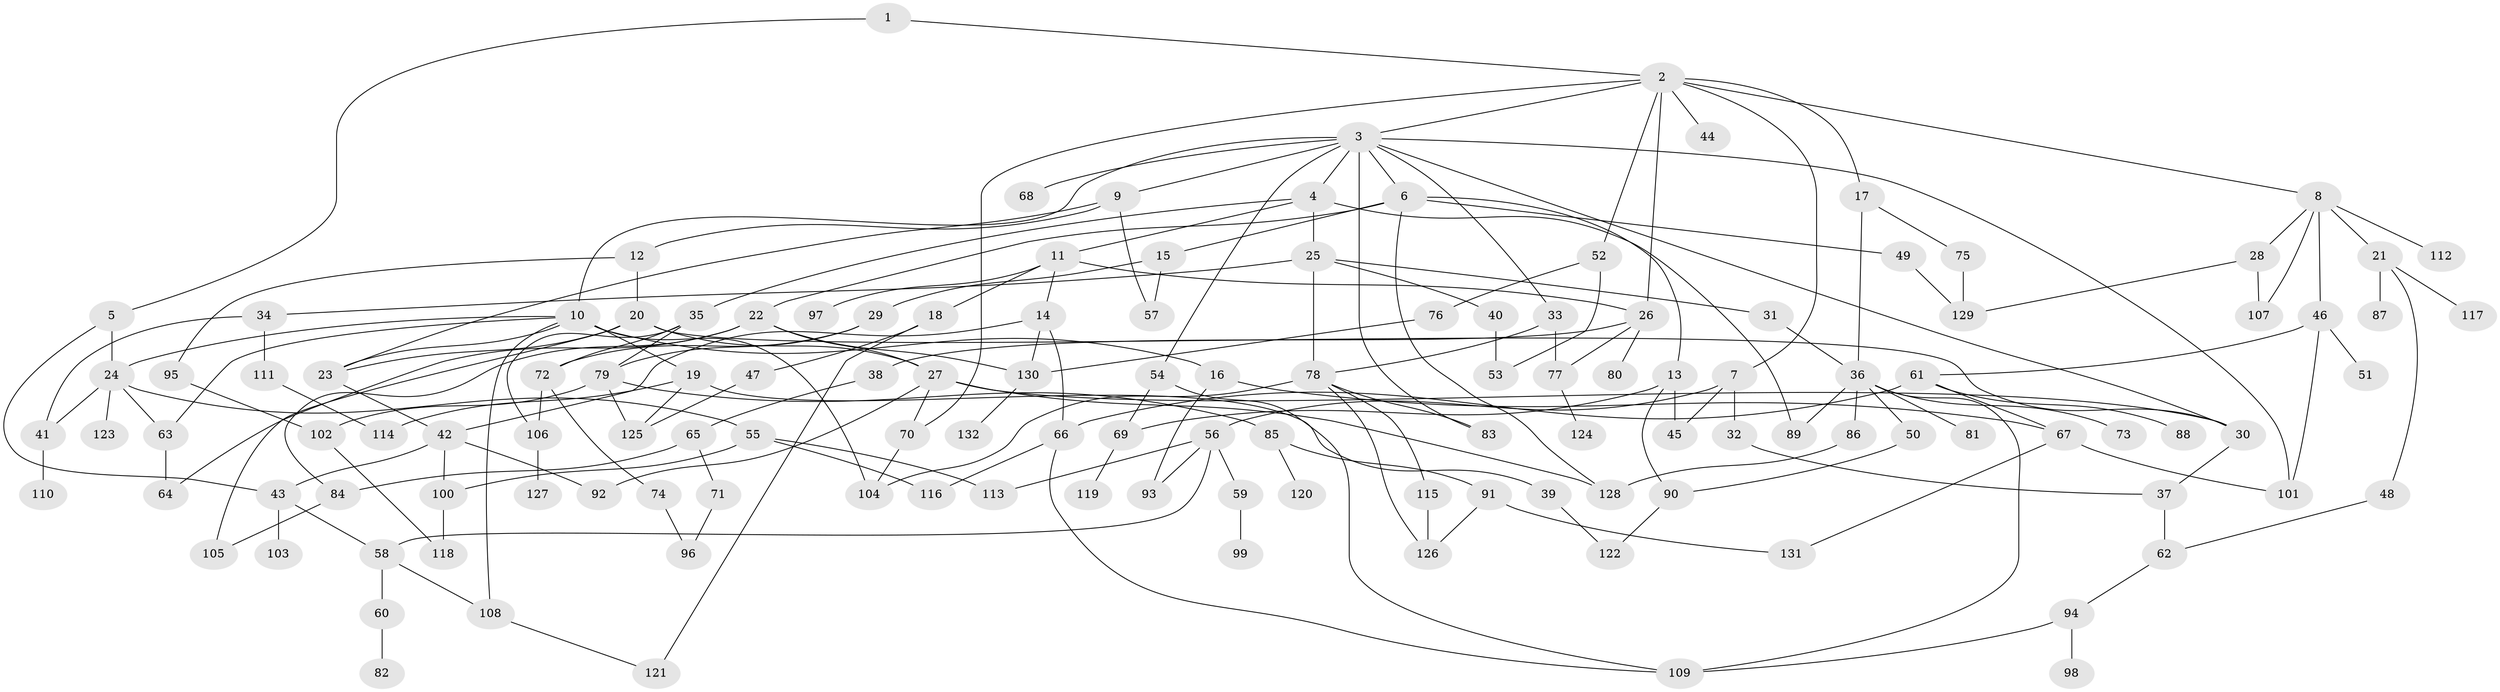 // coarse degree distribution, {2: 0.2247191011235955, 8: 0.033707865168539325, 11: 0.011235955056179775, 5: 0.0898876404494382, 6: 0.056179775280898875, 4: 0.0898876404494382, 10: 0.011235955056179775, 3: 0.23595505617977527, 7: 0.0449438202247191, 1: 0.20224719101123595}
// Generated by graph-tools (version 1.1) at 2025/41/03/06/25 10:41:25]
// undirected, 132 vertices, 195 edges
graph export_dot {
graph [start="1"]
  node [color=gray90,style=filled];
  1;
  2;
  3;
  4;
  5;
  6;
  7;
  8;
  9;
  10;
  11;
  12;
  13;
  14;
  15;
  16;
  17;
  18;
  19;
  20;
  21;
  22;
  23;
  24;
  25;
  26;
  27;
  28;
  29;
  30;
  31;
  32;
  33;
  34;
  35;
  36;
  37;
  38;
  39;
  40;
  41;
  42;
  43;
  44;
  45;
  46;
  47;
  48;
  49;
  50;
  51;
  52;
  53;
  54;
  55;
  56;
  57;
  58;
  59;
  60;
  61;
  62;
  63;
  64;
  65;
  66;
  67;
  68;
  69;
  70;
  71;
  72;
  73;
  74;
  75;
  76;
  77;
  78;
  79;
  80;
  81;
  82;
  83;
  84;
  85;
  86;
  87;
  88;
  89;
  90;
  91;
  92;
  93;
  94;
  95;
  96;
  97;
  98;
  99;
  100;
  101;
  102;
  103;
  104;
  105;
  106;
  107;
  108;
  109;
  110;
  111;
  112;
  113;
  114;
  115;
  116;
  117;
  118;
  119;
  120;
  121;
  122;
  123;
  124;
  125;
  126;
  127;
  128;
  129;
  130;
  131;
  132;
  1 -- 2;
  1 -- 5;
  2 -- 3;
  2 -- 7;
  2 -- 8;
  2 -- 17;
  2 -- 26;
  2 -- 44;
  2 -- 52;
  2 -- 70;
  3 -- 4;
  3 -- 6;
  3 -- 9;
  3 -- 10;
  3 -- 30;
  3 -- 33;
  3 -- 54;
  3 -- 68;
  3 -- 83;
  3 -- 101;
  4 -- 11;
  4 -- 25;
  4 -- 35;
  4 -- 89;
  5 -- 43;
  5 -- 24;
  6 -- 13;
  6 -- 15;
  6 -- 22;
  6 -- 49;
  6 -- 128;
  7 -- 32;
  7 -- 56;
  7 -- 45;
  8 -- 21;
  8 -- 28;
  8 -- 46;
  8 -- 107;
  8 -- 112;
  9 -- 12;
  9 -- 57;
  9 -- 23;
  10 -- 16;
  10 -- 19;
  10 -- 23;
  10 -- 24;
  10 -- 104;
  10 -- 63;
  10 -- 108;
  11 -- 14;
  11 -- 18;
  11 -- 97;
  11 -- 26;
  12 -- 20;
  12 -- 95;
  13 -- 45;
  13 -- 69;
  13 -- 90;
  14 -- 130;
  14 -- 66;
  14 -- 42;
  15 -- 29;
  15 -- 57;
  16 -- 93;
  16 -- 67;
  17 -- 75;
  17 -- 36;
  18 -- 47;
  18 -- 121;
  19 -- 39;
  19 -- 114;
  19 -- 125;
  20 -- 30;
  20 -- 27;
  20 -- 105;
  20 -- 23;
  21 -- 48;
  21 -- 87;
  21 -- 117;
  22 -- 27;
  22 -- 64;
  22 -- 84;
  22 -- 130;
  23 -- 42;
  24 -- 41;
  24 -- 55;
  24 -- 63;
  24 -- 123;
  25 -- 31;
  25 -- 34;
  25 -- 40;
  25 -- 78;
  26 -- 38;
  26 -- 80;
  26 -- 77;
  27 -- 70;
  27 -- 128;
  27 -- 30;
  27 -- 92;
  28 -- 107;
  28 -- 129;
  29 -- 72;
  29 -- 79;
  30 -- 37;
  31 -- 36;
  32 -- 37;
  33 -- 77;
  33 -- 78;
  34 -- 111;
  34 -- 41;
  35 -- 72;
  35 -- 79;
  35 -- 106;
  36 -- 50;
  36 -- 73;
  36 -- 81;
  36 -- 86;
  36 -- 89;
  36 -- 109;
  37 -- 62;
  38 -- 65;
  39 -- 122;
  40 -- 53;
  41 -- 110;
  42 -- 92;
  42 -- 100;
  42 -- 43;
  43 -- 103;
  43 -- 58;
  46 -- 51;
  46 -- 61;
  46 -- 101;
  47 -- 125;
  48 -- 62;
  49 -- 129;
  50 -- 90;
  52 -- 53;
  52 -- 76;
  54 -- 69;
  54 -- 109;
  55 -- 116;
  55 -- 100;
  55 -- 113;
  56 -- 58;
  56 -- 59;
  56 -- 113;
  56 -- 93;
  58 -- 60;
  58 -- 108;
  59 -- 99;
  60 -- 82;
  61 -- 66;
  61 -- 67;
  61 -- 88;
  62 -- 94;
  63 -- 64;
  65 -- 71;
  65 -- 84;
  66 -- 109;
  66 -- 116;
  67 -- 101;
  67 -- 131;
  69 -- 119;
  70 -- 104;
  71 -- 96;
  72 -- 74;
  72 -- 106;
  74 -- 96;
  75 -- 129;
  76 -- 130;
  77 -- 124;
  78 -- 83;
  78 -- 115;
  78 -- 126;
  78 -- 104;
  79 -- 85;
  79 -- 102;
  79 -- 125;
  84 -- 105;
  85 -- 91;
  85 -- 120;
  86 -- 128;
  90 -- 122;
  91 -- 131;
  91 -- 126;
  94 -- 98;
  94 -- 109;
  95 -- 102;
  100 -- 118;
  102 -- 118;
  106 -- 127;
  108 -- 121;
  111 -- 114;
  115 -- 126;
  130 -- 132;
}
